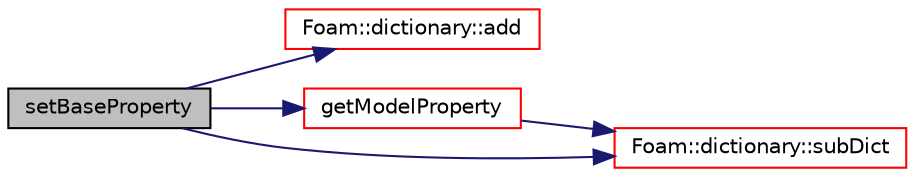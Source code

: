 digraph "setBaseProperty"
{
  bgcolor="transparent";
  edge [fontname="Helvetica",fontsize="10",labelfontname="Helvetica",labelfontsize="10"];
  node [fontname="Helvetica",fontsize="10",shape=record];
  rankdir="LR";
  Node1 [label="setBaseProperty",height=0.2,width=0.4,color="black", fillcolor="grey75", style="filled", fontcolor="black"];
  Node1 -> Node2 [color="midnightblue",fontsize="10",style="solid",fontname="Helvetica"];
  Node2 [label="Foam::dictionary::add",height=0.2,width=0.4,color="red",URL="$a00530.html#ac2ddcab42322c8d8af5e5830ab4d431b",tooltip="Add a new entry. "];
  Node1 -> Node3 [color="midnightblue",fontsize="10",style="solid",fontname="Helvetica"];
  Node3 [label="getModelProperty",height=0.2,width=0.4,color="red",URL="$a02540.html#a1777ac4dacba7a926ac17e081406d9db",tooltip="Retrieve generic property from the sub-model. "];
  Node3 -> Node4 [color="midnightblue",fontsize="10",style="solid",fontname="Helvetica"];
  Node4 [label="Foam::dictionary::subDict",height=0.2,width=0.4,color="red",URL="$a00530.html#a42a549aa3e2c88399585b6462f6dbeb3",tooltip="Find and return a sub-dictionary. "];
  Node1 -> Node4 [color="midnightblue",fontsize="10",style="solid",fontname="Helvetica"];
}
